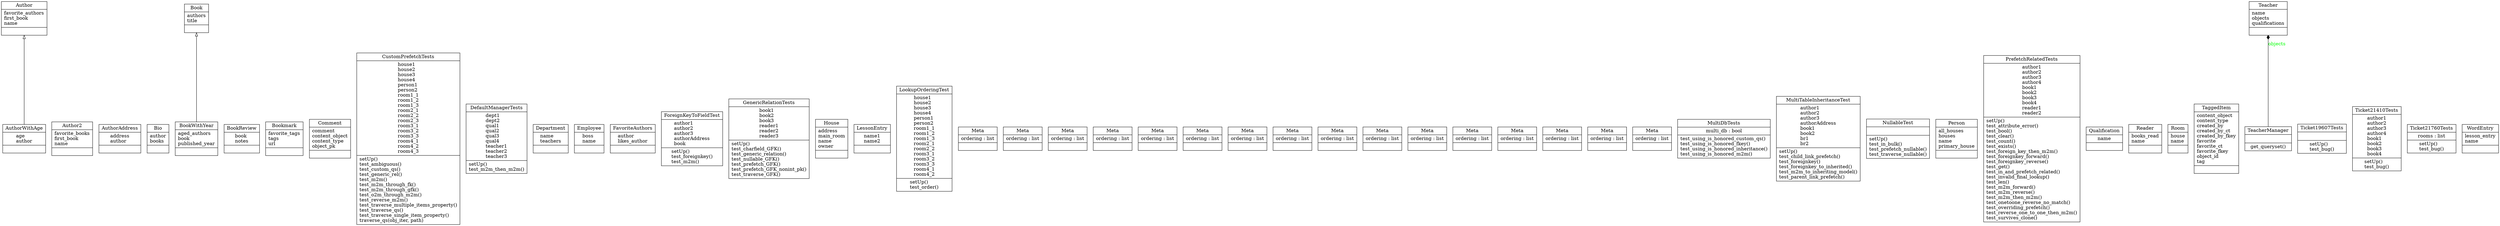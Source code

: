 digraph "classes_42" {
rankdir=BT
charset="utf-8"
"prefetch_related.models.Author" [color="black", fontcolor="black", label=<{Author|favorite_authors<br ALIGN="LEFT"/>first_book<br ALIGN="LEFT"/>name<br ALIGN="LEFT"/>|}>, shape="record", style="solid"];
"prefetch_related.models.Author2" [color="black", fontcolor="black", label=<{Author2|favorite_books<br ALIGN="LEFT"/>first_book<br ALIGN="LEFT"/>name<br ALIGN="LEFT"/>|}>, shape="record", style="solid"];
"prefetch_related.models.AuthorAddress" [color="black", fontcolor="black", label=<{AuthorAddress|address<br ALIGN="LEFT"/>author<br ALIGN="LEFT"/>|}>, shape="record", style="solid"];
"prefetch_related.models.AuthorWithAge" [color="black", fontcolor="black", label=<{AuthorWithAge|age<br ALIGN="LEFT"/>author<br ALIGN="LEFT"/>|}>, shape="record", style="solid"];
"prefetch_related.models.Bio" [color="black", fontcolor="black", label=<{Bio|author<br ALIGN="LEFT"/>books<br ALIGN="LEFT"/>|}>, shape="record", style="solid"];
"prefetch_related.models.Book" [color="black", fontcolor="black", label=<{Book|authors<br ALIGN="LEFT"/>title<br ALIGN="LEFT"/>|}>, shape="record", style="solid"];
"prefetch_related.models.BookReview" [color="black", fontcolor="black", label=<{BookReview|book<br ALIGN="LEFT"/>notes<br ALIGN="LEFT"/>|}>, shape="record", style="solid"];
"prefetch_related.models.BookWithYear" [color="black", fontcolor="black", label=<{BookWithYear|aged_authors<br ALIGN="LEFT"/>book<br ALIGN="LEFT"/>published_year<br ALIGN="LEFT"/>|}>, shape="record", style="solid"];
"prefetch_related.models.Bookmark" [color="black", fontcolor="black", label=<{Bookmark|favorite_tags<br ALIGN="LEFT"/>tags<br ALIGN="LEFT"/>url<br ALIGN="LEFT"/>|}>, shape="record", style="solid"];
"prefetch_related.models.Comment" [color="black", fontcolor="black", label=<{Comment|comment<br ALIGN="LEFT"/>content_object<br ALIGN="LEFT"/>content_type<br ALIGN="LEFT"/>object_pk<br ALIGN="LEFT"/>|}>, shape="record", style="solid"];
"prefetch_related.tests.CustomPrefetchTests" [color="black", fontcolor="black", label=<{CustomPrefetchTests|house1<br ALIGN="LEFT"/>house2<br ALIGN="LEFT"/>house3<br ALIGN="LEFT"/>house4<br ALIGN="LEFT"/>person1<br ALIGN="LEFT"/>person2<br ALIGN="LEFT"/>room1_1<br ALIGN="LEFT"/>room1_2<br ALIGN="LEFT"/>room1_3<br ALIGN="LEFT"/>room2_1<br ALIGN="LEFT"/>room2_2<br ALIGN="LEFT"/>room2_3<br ALIGN="LEFT"/>room3_1<br ALIGN="LEFT"/>room3_2<br ALIGN="LEFT"/>room3_3<br ALIGN="LEFT"/>room4_1<br ALIGN="LEFT"/>room4_2<br ALIGN="LEFT"/>room4_3<br ALIGN="LEFT"/>|setUp()<br ALIGN="LEFT"/>test_ambiguous()<br ALIGN="LEFT"/>test_custom_qs()<br ALIGN="LEFT"/>test_generic_rel()<br ALIGN="LEFT"/>test_m2m()<br ALIGN="LEFT"/>test_m2m_through_fk()<br ALIGN="LEFT"/>test_m2m_through_gfk()<br ALIGN="LEFT"/>test_o2m_through_m2m()<br ALIGN="LEFT"/>test_reverse_m2m()<br ALIGN="LEFT"/>test_traverse_multiple_items_property()<br ALIGN="LEFT"/>test_traverse_qs()<br ALIGN="LEFT"/>test_traverse_single_item_property()<br ALIGN="LEFT"/>traverse_qs(obj_iter, path)<br ALIGN="LEFT"/>}>, shape="record", style="solid"];
"prefetch_related.tests.DefaultManagerTests" [color="black", fontcolor="black", label=<{DefaultManagerTests|dept1<br ALIGN="LEFT"/>dept2<br ALIGN="LEFT"/>qual1<br ALIGN="LEFT"/>qual2<br ALIGN="LEFT"/>qual3<br ALIGN="LEFT"/>qual4<br ALIGN="LEFT"/>teacher1<br ALIGN="LEFT"/>teacher2<br ALIGN="LEFT"/>teacher3<br ALIGN="LEFT"/>|setUp()<br ALIGN="LEFT"/>test_m2m_then_m2m()<br ALIGN="LEFT"/>}>, shape="record", style="solid"];
"prefetch_related.models.Department" [color="black", fontcolor="black", label=<{Department|name<br ALIGN="LEFT"/>teachers<br ALIGN="LEFT"/>|}>, shape="record", style="solid"];
"prefetch_related.models.Employee" [color="black", fontcolor="black", label=<{Employee|boss<br ALIGN="LEFT"/>name<br ALIGN="LEFT"/>|}>, shape="record", style="solid"];
"prefetch_related.models.FavoriteAuthors" [color="black", fontcolor="black", label=<{FavoriteAuthors|author<br ALIGN="LEFT"/>likes_author<br ALIGN="LEFT"/>|}>, shape="record", style="solid"];
"prefetch_related.tests.ForeignKeyToFieldTest" [color="black", fontcolor="black", label=<{ForeignKeyToFieldTest|author1<br ALIGN="LEFT"/>author2<br ALIGN="LEFT"/>author3<br ALIGN="LEFT"/>authorAddress<br ALIGN="LEFT"/>book<br ALIGN="LEFT"/>|setUp()<br ALIGN="LEFT"/>test_foreignkey()<br ALIGN="LEFT"/>test_m2m()<br ALIGN="LEFT"/>}>, shape="record", style="solid"];
"prefetch_related.tests.GenericRelationTests" [color="black", fontcolor="black", label=<{GenericRelationTests|book1<br ALIGN="LEFT"/>book2<br ALIGN="LEFT"/>book3<br ALIGN="LEFT"/>reader1<br ALIGN="LEFT"/>reader2<br ALIGN="LEFT"/>reader3<br ALIGN="LEFT"/>|setUp()<br ALIGN="LEFT"/>test_charfield_GFK()<br ALIGN="LEFT"/>test_generic_relation()<br ALIGN="LEFT"/>test_nullable_GFK()<br ALIGN="LEFT"/>test_prefetch_GFK()<br ALIGN="LEFT"/>test_prefetch_GFK_nonint_pk()<br ALIGN="LEFT"/>test_traverse_GFK()<br ALIGN="LEFT"/>}>, shape="record", style="solid"];
"prefetch_related.models.House" [color="black", fontcolor="black", label=<{House|address<br ALIGN="LEFT"/>main_room<br ALIGN="LEFT"/>name<br ALIGN="LEFT"/>owner<br ALIGN="LEFT"/>|}>, shape="record", style="solid"];
"prefetch_related.models.LessonEntry" [color="black", fontcolor="black", label=<{LessonEntry|name1<br ALIGN="LEFT"/>name2<br ALIGN="LEFT"/>|}>, shape="record", style="solid"];
"prefetch_related.tests.LookupOrderingTest" [color="black", fontcolor="black", label=<{LookupOrderingTest|house1<br ALIGN="LEFT"/>house2<br ALIGN="LEFT"/>house3<br ALIGN="LEFT"/>house4<br ALIGN="LEFT"/>person1<br ALIGN="LEFT"/>person2<br ALIGN="LEFT"/>room1_1<br ALIGN="LEFT"/>room1_2<br ALIGN="LEFT"/>room1_3<br ALIGN="LEFT"/>room2_1<br ALIGN="LEFT"/>room2_2<br ALIGN="LEFT"/>room3_1<br ALIGN="LEFT"/>room3_2<br ALIGN="LEFT"/>room3_3<br ALIGN="LEFT"/>room4_1<br ALIGN="LEFT"/>room4_2<br ALIGN="LEFT"/>|setUp()<br ALIGN="LEFT"/>test_order()<br ALIGN="LEFT"/>}>, shape="record", style="solid"];
"prefetch_related.models.Author.Meta" [color="black", fontcolor="black", label=<{Meta|ordering : list<br ALIGN="LEFT"/>|}>, shape="record", style="solid"];
"prefetch_related.models.FavoriteAuthors.Meta" [color="black", fontcolor="black", label=<{Meta|ordering : list<br ALIGN="LEFT"/>|}>, shape="record", style="solid"];
"prefetch_related.models.AuthorAddress.Meta" [color="black", fontcolor="black", label=<{Meta|ordering : list<br ALIGN="LEFT"/>|}>, shape="record", style="solid"];
"prefetch_related.models.Book.Meta" [color="black", fontcolor="black", label=<{Meta|ordering : list<br ALIGN="LEFT"/>|}>, shape="record", style="solid"];
"prefetch_related.models.Reader.Meta" [color="black", fontcolor="black", label=<{Meta|ordering : list<br ALIGN="LEFT"/>|}>, shape="record", style="solid"];
"prefetch_related.models.Qualification.Meta" [color="black", fontcolor="black", label=<{Meta|ordering : list<br ALIGN="LEFT"/>|}>, shape="record", style="solid"];
"prefetch_related.models.Teacher.Meta" [color="black", fontcolor="black", label=<{Meta|ordering : list<br ALIGN="LEFT"/>|}>, shape="record", style="solid"];
"prefetch_related.models.Department.Meta" [color="black", fontcolor="black", label=<{Meta|ordering : list<br ALIGN="LEFT"/>|}>, shape="record", style="solid"];
"prefetch_related.models.TaggedItem.Meta" [color="black", fontcolor="black", label=<{Meta|ordering : list<br ALIGN="LEFT"/>|}>, shape="record", style="solid"];
"prefetch_related.models.Bookmark.Meta" [color="black", fontcolor="black", label=<{Meta|ordering : list<br ALIGN="LEFT"/>|}>, shape="record", style="solid"];
"prefetch_related.models.Comment.Meta" [color="black", fontcolor="black", label=<{Meta|ordering : list<br ALIGN="LEFT"/>|}>, shape="record", style="solid"];
"prefetch_related.models.House.Meta" [color="black", fontcolor="black", label=<{Meta|ordering : list<br ALIGN="LEFT"/>|}>, shape="record", style="solid"];
"prefetch_related.models.Room.Meta" [color="black", fontcolor="black", label=<{Meta|ordering : list<br ALIGN="LEFT"/>|}>, shape="record", style="solid"];
"prefetch_related.models.Person.Meta" [color="black", fontcolor="black", label=<{Meta|ordering : list<br ALIGN="LEFT"/>|}>, shape="record", style="solid"];
"prefetch_related.models.Employee.Meta" [color="black", fontcolor="black", label=<{Meta|ordering : list<br ALIGN="LEFT"/>|}>, shape="record", style="solid"];
"prefetch_related.models.Author2.Meta" [color="black", fontcolor="black", label=<{Meta|ordering : list<br ALIGN="LEFT"/>|}>, shape="record", style="solid"];
"prefetch_related.tests.MultiDbTests" [color="black", fontcolor="black", label=<{MultiDbTests|multi_db : bool<br ALIGN="LEFT"/>|test_using_is_honored_custom_qs()<br ALIGN="LEFT"/>test_using_is_honored_fkey()<br ALIGN="LEFT"/>test_using_is_honored_inheritance()<br ALIGN="LEFT"/>test_using_is_honored_m2m()<br ALIGN="LEFT"/>}>, shape="record", style="solid"];
"prefetch_related.tests.MultiTableInheritanceTest" [color="black", fontcolor="black", label=<{MultiTableInheritanceTest|author1<br ALIGN="LEFT"/>author2<br ALIGN="LEFT"/>author3<br ALIGN="LEFT"/>authorAddress<br ALIGN="LEFT"/>book1<br ALIGN="LEFT"/>book2<br ALIGN="LEFT"/>br1<br ALIGN="LEFT"/>br2<br ALIGN="LEFT"/>|setUp()<br ALIGN="LEFT"/>test_child_link_prefetch()<br ALIGN="LEFT"/>test_foreignkey()<br ALIGN="LEFT"/>test_foreignkey_to_inherited()<br ALIGN="LEFT"/>test_m2m_to_inheriting_model()<br ALIGN="LEFT"/>test_parent_link_prefetch()<br ALIGN="LEFT"/>}>, shape="record", style="solid"];
"prefetch_related.tests.NullableTest" [color="black", fontcolor="black", label=<{NullableTest|<br ALIGN="LEFT"/>|setUp()<br ALIGN="LEFT"/>test_in_bulk()<br ALIGN="LEFT"/>test_prefetch_nullable()<br ALIGN="LEFT"/>test_traverse_nullable()<br ALIGN="LEFT"/>}>, shape="record", style="solid"];
"prefetch_related.models.Person" [color="black", fontcolor="black", label=<{Person|all_houses<br ALIGN="LEFT"/>houses<br ALIGN="LEFT"/>name<br ALIGN="LEFT"/>primary_house<br ALIGN="LEFT"/>|}>, shape="record", style="solid"];
"prefetch_related.tests.PrefetchRelatedTests" [color="black", fontcolor="black", label=<{PrefetchRelatedTests|author1<br ALIGN="LEFT"/>author2<br ALIGN="LEFT"/>author3<br ALIGN="LEFT"/>author4<br ALIGN="LEFT"/>book1<br ALIGN="LEFT"/>book2<br ALIGN="LEFT"/>book3<br ALIGN="LEFT"/>book4<br ALIGN="LEFT"/>reader1<br ALIGN="LEFT"/>reader2<br ALIGN="LEFT"/>|setUp()<br ALIGN="LEFT"/>test_attribute_error()<br ALIGN="LEFT"/>test_bool()<br ALIGN="LEFT"/>test_clear()<br ALIGN="LEFT"/>test_count()<br ALIGN="LEFT"/>test_exists()<br ALIGN="LEFT"/>test_foreign_key_then_m2m()<br ALIGN="LEFT"/>test_foreignkey_forward()<br ALIGN="LEFT"/>test_foreignkey_reverse()<br ALIGN="LEFT"/>test_get()<br ALIGN="LEFT"/>test_in_and_prefetch_related()<br ALIGN="LEFT"/>test_invalid_final_lookup()<br ALIGN="LEFT"/>test_len()<br ALIGN="LEFT"/>test_m2m_forward()<br ALIGN="LEFT"/>test_m2m_reverse()<br ALIGN="LEFT"/>test_m2m_then_m2m()<br ALIGN="LEFT"/>test_onetoone_reverse_no_match()<br ALIGN="LEFT"/>test_overriding_prefetch()<br ALIGN="LEFT"/>test_reverse_one_to_one_then_m2m()<br ALIGN="LEFT"/>test_survives_clone()<br ALIGN="LEFT"/>}>, shape="record", style="solid"];
"prefetch_related.models.Qualification" [color="black", fontcolor="black", label=<{Qualification|name<br ALIGN="LEFT"/>|}>, shape="record", style="solid"];
"prefetch_related.models.Reader" [color="black", fontcolor="black", label=<{Reader|books_read<br ALIGN="LEFT"/>name<br ALIGN="LEFT"/>|}>, shape="record", style="solid"];
"prefetch_related.models.Room" [color="black", fontcolor="black", label=<{Room|house<br ALIGN="LEFT"/>name<br ALIGN="LEFT"/>|}>, shape="record", style="solid"];
"prefetch_related.models.TaggedItem" [color="black", fontcolor="black", label=<{TaggedItem|content_object<br ALIGN="LEFT"/>content_type<br ALIGN="LEFT"/>created_by<br ALIGN="LEFT"/>created_by_ct<br ALIGN="LEFT"/>created_by_fkey<br ALIGN="LEFT"/>favorite<br ALIGN="LEFT"/>favorite_ct<br ALIGN="LEFT"/>favorite_fkey<br ALIGN="LEFT"/>object_id<br ALIGN="LEFT"/>tag<br ALIGN="LEFT"/>|}>, shape="record", style="solid"];
"prefetch_related.models.Teacher" [color="black", fontcolor="black", label=<{Teacher|name<br ALIGN="LEFT"/>objects<br ALIGN="LEFT"/>qualifications<br ALIGN="LEFT"/>|}>, shape="record", style="solid"];
"prefetch_related.models.TeacherManager" [color="black", fontcolor="black", label=<{TeacherManager|<br ALIGN="LEFT"/>|get_queryset()<br ALIGN="LEFT"/>}>, shape="record", style="solid"];
"prefetch_related.tests.Ticket19607Tests" [color="black", fontcolor="black", label=<{Ticket19607Tests|<br ALIGN="LEFT"/>|setUp()<br ALIGN="LEFT"/>test_bug()<br ALIGN="LEFT"/>}>, shape="record", style="solid"];
"prefetch_related.tests.Ticket21410Tests" [color="black", fontcolor="black", label=<{Ticket21410Tests|author1<br ALIGN="LEFT"/>author2<br ALIGN="LEFT"/>author3<br ALIGN="LEFT"/>author4<br ALIGN="LEFT"/>book1<br ALIGN="LEFT"/>book2<br ALIGN="LEFT"/>book3<br ALIGN="LEFT"/>book4<br ALIGN="LEFT"/>|setUp()<br ALIGN="LEFT"/>test_bug()<br ALIGN="LEFT"/>}>, shape="record", style="solid"];
"prefetch_related.tests.Ticket21760Tests" [color="black", fontcolor="black", label=<{Ticket21760Tests|rooms : list<br ALIGN="LEFT"/>|setUp()<br ALIGN="LEFT"/>test_bug()<br ALIGN="LEFT"/>}>, shape="record", style="solid"];
"prefetch_related.models.WordEntry" [color="black", fontcolor="black", label=<{WordEntry|lesson_entry<br ALIGN="LEFT"/>name<br ALIGN="LEFT"/>|}>, shape="record", style="solid"];
"prefetch_related.models.AuthorWithAge" -> "prefetch_related.models.Author" [arrowhead="empty", arrowtail="none"];
"prefetch_related.models.BookWithYear" -> "prefetch_related.models.Book" [arrowhead="empty", arrowtail="none"];
"prefetch_related.models.TeacherManager" -> "prefetch_related.models.Teacher" [arrowhead="diamond", arrowtail="none", fontcolor="green", label="objects", style="solid"];
}
